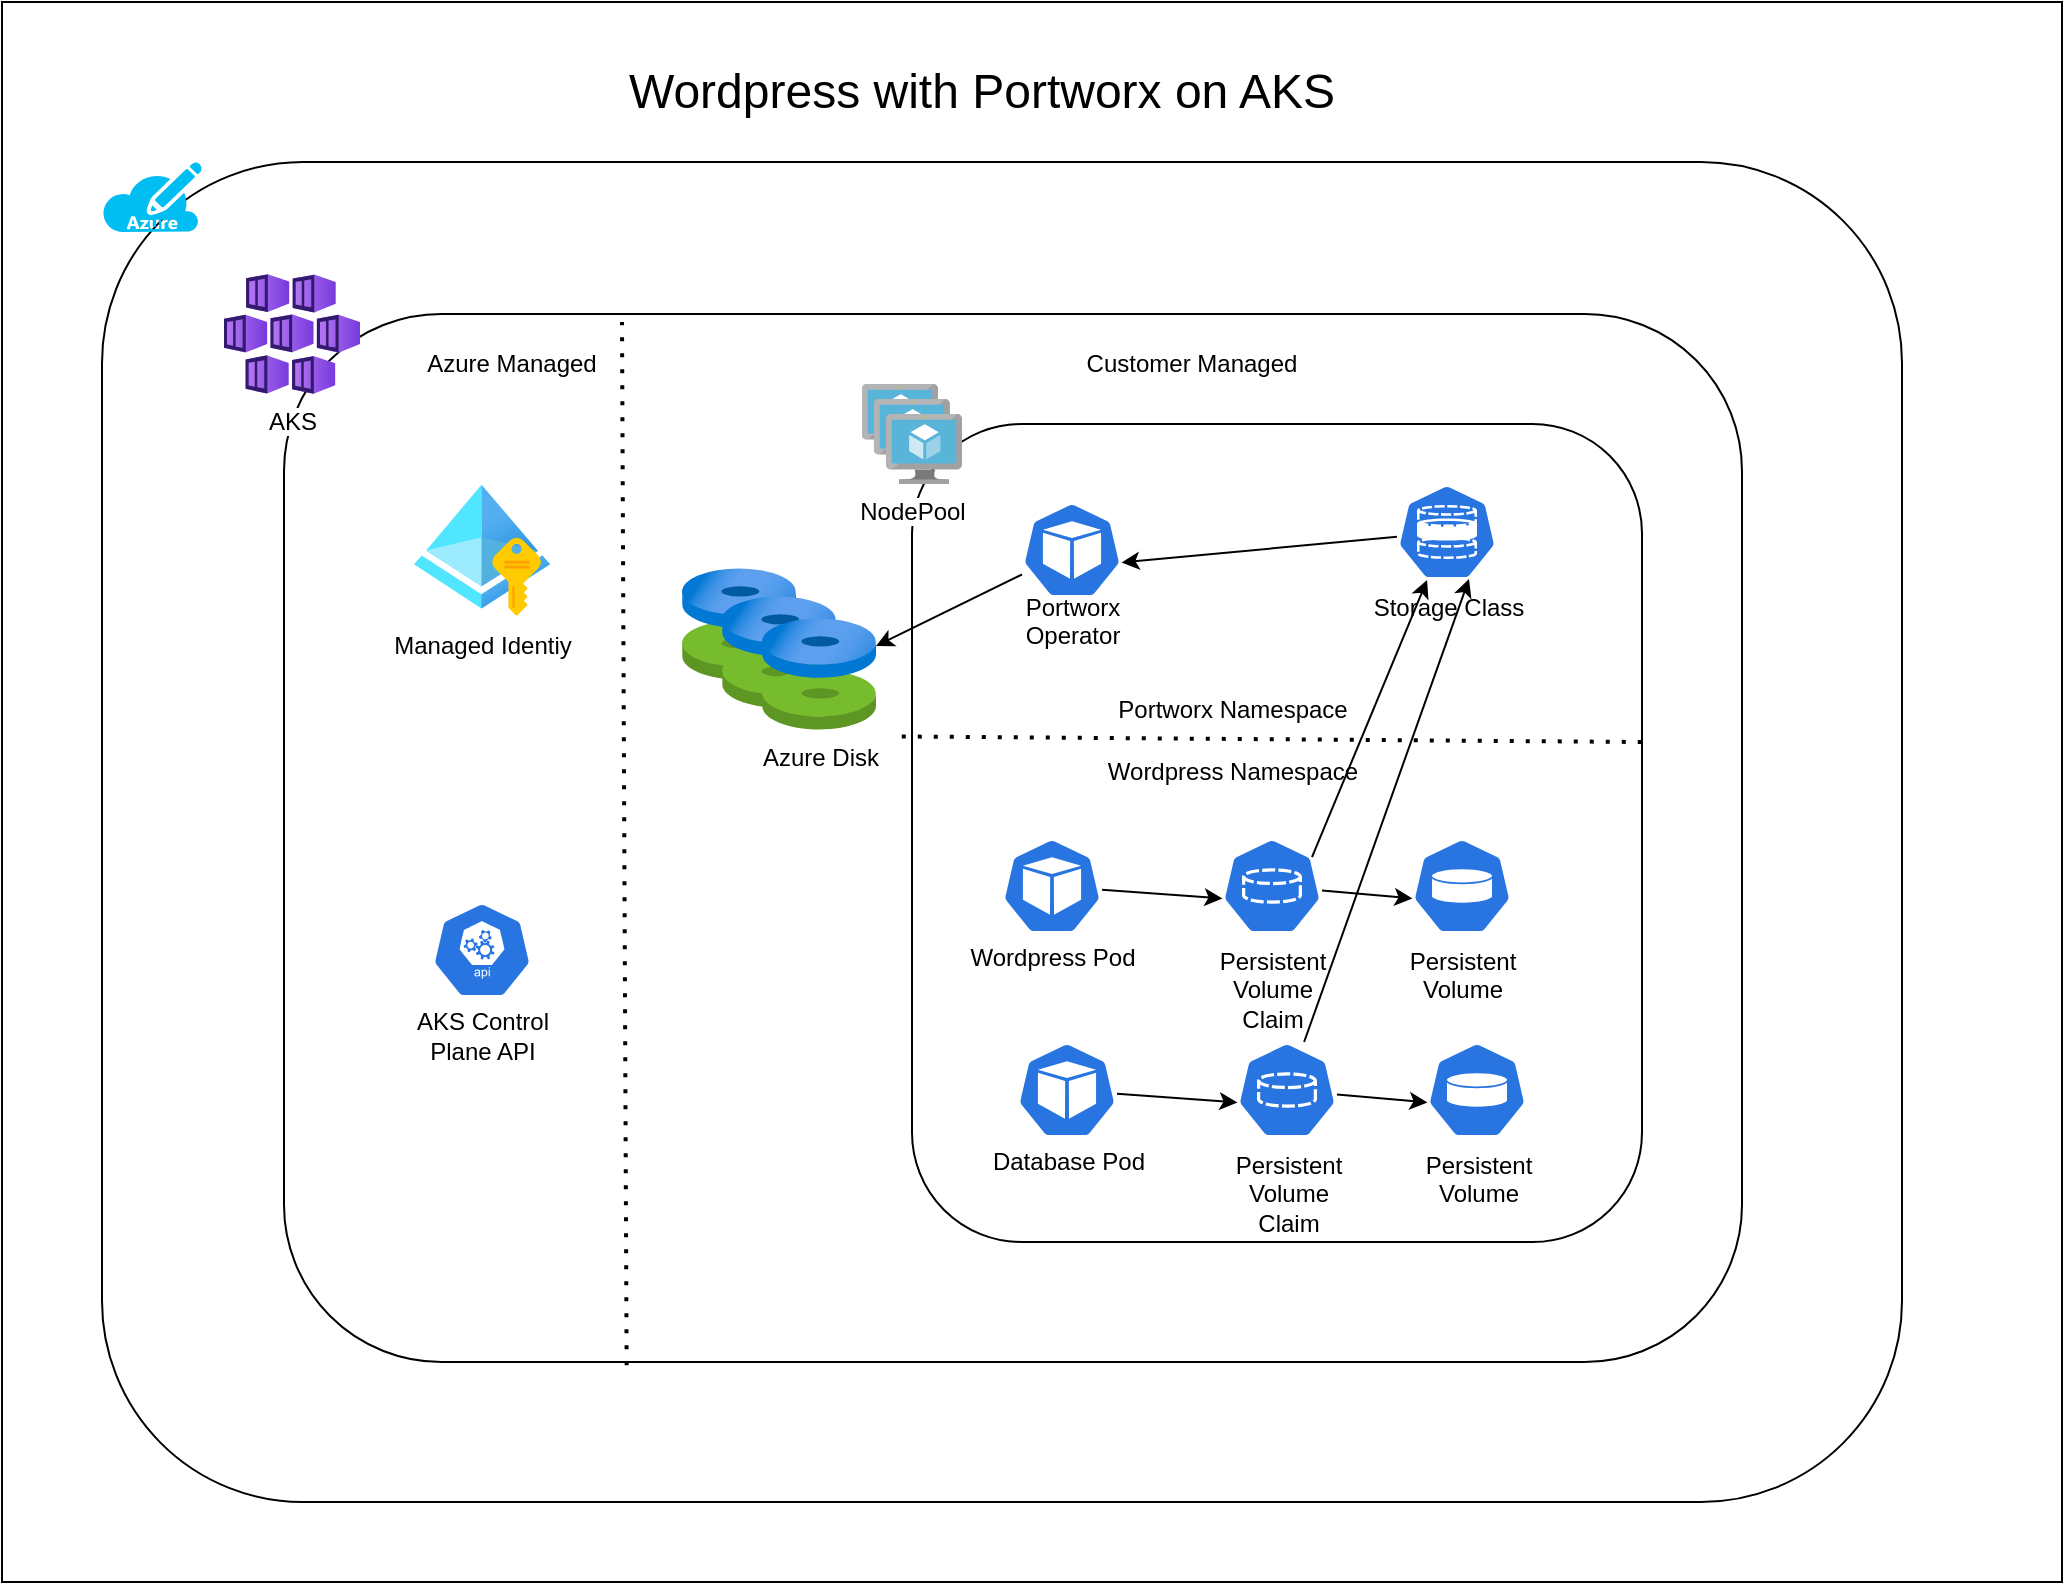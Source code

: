 <mxfile>
    <diagram id="QuFYUV1XL938cKif2jXC" name="Page-1">
        <mxGraphModel dx="1250" dy="1338" grid="1" gridSize="10" guides="1" tooltips="1" connect="1" arrows="1" fold="1" page="1" pageScale="1" pageWidth="850" pageHeight="1100" math="0" shadow="0">
            <root>
                <mxCell id="0"/>
                <mxCell id="1" parent="0"/>
                <mxCell id="2" value="" style="rounded=0;whiteSpace=wrap;html=1;fontSize=12;" parent="1" vertex="1">
                    <mxGeometry x="130" y="20" width="1030" height="790" as="geometry"/>
                </mxCell>
                <mxCell id="4" value="" style="rounded=1;whiteSpace=wrap;html=1;" parent="1" vertex="1">
                    <mxGeometry x="180" y="100" width="900" height="670" as="geometry"/>
                </mxCell>
                <mxCell id="5" value="" style="verticalLabelPosition=bottom;html=1;verticalAlign=top;align=center;strokeColor=none;fillColor=#00BEF2;shape=mxgraph.azure.azure_subscription;" parent="1" vertex="1">
                    <mxGeometry x="180" y="100" width="50" height="35" as="geometry"/>
                </mxCell>
                <mxCell id="6" value="" style="rounded=1;whiteSpace=wrap;html=1;" parent="1" vertex="1">
                    <mxGeometry x="271" y="176" width="729" height="524" as="geometry"/>
                </mxCell>
                <mxCell id="7" value="AKS" style="aspect=fixed;html=1;points=[];align=center;image;fontSize=12;image=img/lib/azure2/compute/Kubernetes_Services.svg;" parent="1" vertex="1">
                    <mxGeometry x="241" y="156" width="68" height="60" as="geometry"/>
                </mxCell>
                <mxCell id="8" value="" style="rounded=1;whiteSpace=wrap;html=1;" parent="1" vertex="1">
                    <mxGeometry x="585" y="231" width="365" height="409" as="geometry"/>
                </mxCell>
                <mxCell id="9" value="NodePool" style="sketch=0;aspect=fixed;html=1;points=[];align=center;image;fontSize=12;image=img/lib/mscae/VM_Scale_Set.svg;" parent="1" vertex="1">
                    <mxGeometry x="560" y="211" width="50" height="50" as="geometry"/>
                </mxCell>
                <mxCell id="53" style="edgeStyle=none;html=1;entryX=0.005;entryY=0.63;entryDx=0;entryDy=0;entryPerimeter=0;" parent="1" source="10" target="48" edge="1">
                    <mxGeometry relative="1" as="geometry"/>
                </mxCell>
                <mxCell id="10" value="&lt;br&gt;&lt;br&gt;&lt;br&gt;&lt;br&gt;&lt;br&gt;Wordpress Pod" style="sketch=0;html=1;dashed=0;whitespace=wrap;fillColor=#2875E2;strokeColor=#ffffff;points=[[0.005,0.63,0],[0.1,0.2,0],[0.9,0.2,0],[0.5,0,0],[0.995,0.63,0],[0.72,0.99,0],[0.5,1,0],[0.28,0.99,0]];shape=mxgraph.kubernetes.icon;prIcon=pod" parent="1" vertex="1">
                    <mxGeometry x="630" y="438" width="50" height="48" as="geometry"/>
                </mxCell>
                <mxCell id="11" value="&lt;br&gt;&lt;br&gt;&lt;br&gt;&lt;br&gt;&lt;br&gt;&lt;br&gt;AKS Control&lt;br&gt;Plane API" style="sketch=0;html=1;dashed=0;whitespace=wrap;fillColor=#2875E2;strokeColor=#ffffff;points=[[0.005,0.63,0],[0.1,0.2,0],[0.9,0.2,0],[0.5,0,0],[0.995,0.63,0],[0.72,0.99,0],[0.5,1,0],[0.28,0.99,0]];shape=mxgraph.kubernetes.icon;prIcon=api" parent="1" vertex="1">
                    <mxGeometry x="345" y="470" width="50" height="48" as="geometry"/>
                </mxCell>
                <mxCell id="12" value="&lt;font style=&quot;font-size: 24px&quot;&gt;Wordpress with Portworx on AKS&lt;/font&gt;" style="text;html=1;strokeColor=none;fillColor=none;align=center;verticalAlign=middle;whiteSpace=wrap;rounded=0;" parent="1" vertex="1">
                    <mxGeometry x="390" y="50" width="460" height="30" as="geometry"/>
                </mxCell>
                <mxCell id="15" value="" style="endArrow=none;dashed=1;html=1;dashPattern=1 3;strokeWidth=2;fontSize=12;exitX=-0.014;exitY=0.382;exitDx=0;exitDy=0;exitPerimeter=0;" parent="1" source="8" edge="1">
                    <mxGeometry width="50" height="50" relative="1" as="geometry">
                        <mxPoint x="610" y="405" as="sourcePoint"/>
                        <mxPoint x="950" y="390" as="targetPoint"/>
                    </mxGeometry>
                </mxCell>
                <mxCell id="16" value="Portworx Namespace" style="text;html=1;strokeColor=none;fillColor=none;align=center;verticalAlign=middle;whiteSpace=wrap;rounded=0;fontSize=12;" parent="1" vertex="1">
                    <mxGeometry x="662.5" y="359" width="165" height="30" as="geometry"/>
                </mxCell>
                <mxCell id="17" value="Wordpress Namespace" style="text;html=1;strokeColor=none;fillColor=none;align=center;verticalAlign=middle;whiteSpace=wrap;rounded=0;fontSize=12;" parent="1" vertex="1">
                    <mxGeometry x="662.5" y="389" width="165" height="31" as="geometry"/>
                </mxCell>
                <mxCell id="18" value="" style="endArrow=none;dashed=1;html=1;dashPattern=1 3;strokeWidth=2;fontSize=12;exitX=0.235;exitY=1.003;exitDx=0;exitDy=0;exitPerimeter=0;" parent="1" source="6" edge="1">
                    <mxGeometry width="50" height="50" relative="1" as="geometry">
                        <mxPoint x="390" y="220" as="sourcePoint"/>
                        <mxPoint x="440" y="180" as="targetPoint"/>
                    </mxGeometry>
                </mxCell>
                <mxCell id="19" value="Customer Managed" style="text;html=1;strokeColor=none;fillColor=none;align=center;verticalAlign=middle;whiteSpace=wrap;rounded=0;fontSize=12;" parent="1" vertex="1">
                    <mxGeometry x="650" y="186" width="150" height="30" as="geometry"/>
                </mxCell>
                <mxCell id="20" value="Azure&amp;nbsp;Managed" style="text;html=1;strokeColor=none;fillColor=none;align=center;verticalAlign=middle;whiteSpace=wrap;rounded=0;fontSize=12;" parent="1" vertex="1">
                    <mxGeometry x="300" y="186" width="170" height="30" as="geometry"/>
                </mxCell>
                <mxCell id="21" value="Managed Identiy" style="aspect=fixed;html=1;points=[];align=center;image;fontSize=12;image=img/lib/azure2/identity/Managed_Identities.svg;" parent="1" vertex="1">
                    <mxGeometry x="336" y="260" width="68" height="68" as="geometry"/>
                </mxCell>
                <mxCell id="56" style="edgeStyle=none;html=1;" parent="1" source="23" target="46" edge="1">
                    <mxGeometry relative="1" as="geometry">
                        <mxPoint x="560" y="356.921" as="targetPoint"/>
                    </mxGeometry>
                </mxCell>
                <mxCell id="23" value="&lt;br&gt;&lt;br&gt;&lt;br&gt;&lt;br&gt;&lt;br&gt;Portworx&lt;br&gt;Operator" style="sketch=0;html=1;dashed=0;whitespace=wrap;fillColor=#2875E2;strokeColor=#ffffff;points=[[0.005,0.63,0],[0.1,0.2,0],[0.9,0.2,0],[0.5,0,0],[0.995,0.63,0],[0.72,0.99,0],[0.5,1,0],[0.28,0.99,0]];shape=mxgraph.kubernetes.icon;prIcon=pod" parent="1" vertex="1">
                    <mxGeometry x="640" y="270" width="50" height="48" as="geometry"/>
                </mxCell>
                <mxCell id="54" style="edgeStyle=none;html=1;entryX=0.005;entryY=0.63;entryDx=0;entryDy=0;entryPerimeter=0;" parent="1" source="48" target="50" edge="1">
                    <mxGeometry relative="1" as="geometry"/>
                </mxCell>
                <mxCell id="48" value="Persistent&lt;br&gt;Volume&lt;br&gt;Claim" style="sketch=0;html=1;dashed=0;whitespace=wrap;fillColor=#2875E2;strokeColor=#ffffff;points=[[0.005,0.63,0],[0.1,0.2,0],[0.9,0.2,0],[0.5,0,0],[0.995,0.63,0],[0.72,0.99,0],[0.5,1,0],[0.28,0.99,0]];verticalLabelPosition=bottom;align=center;verticalAlign=top;shape=mxgraph.kubernetes.icon;prIcon=pvc" parent="1" vertex="1">
                    <mxGeometry x="740" y="438" width="50" height="48" as="geometry"/>
                </mxCell>
                <mxCell id="57" style="edgeStyle=none;html=1;entryX=0.995;entryY=0.63;entryDx=0;entryDy=0;entryPerimeter=0;" parent="1" source="49" target="23" edge="1">
                    <mxGeometry relative="1" as="geometry"/>
                </mxCell>
                <mxCell id="49" value="Storage Class" style="sketch=0;html=1;dashed=0;whitespace=wrap;fillColor=#2875E2;strokeColor=#ffffff;points=[[0.005,0.63,0],[0.1,0.2,0],[0.9,0.2,0],[0.5,0,0],[0.995,0.63,0],[0.72,0.99,0],[0.5,1,0],[0.28,0.99,0]];verticalLabelPosition=bottom;align=center;verticalAlign=top;shape=mxgraph.kubernetes.icon;prIcon=sc" parent="1" vertex="1">
                    <mxGeometry x="827.5" y="261" width="50" height="48" as="geometry"/>
                </mxCell>
                <mxCell id="55" style="edgeStyle=none;html=1;exitX=0.9;exitY=0.2;exitDx=0;exitDy=0;exitPerimeter=0;" parent="1" source="48" target="49" edge="1">
                    <mxGeometry relative="1" as="geometry"/>
                </mxCell>
                <mxCell id="50" value="Persistent&lt;br&gt;Volume" style="sketch=0;html=1;dashed=0;whitespace=wrap;fillColor=#2875E2;strokeColor=#ffffff;points=[[0.005,0.63,0],[0.1,0.2,0],[0.9,0.2,0],[0.5,0,0],[0.995,0.63,0],[0.72,0.99,0],[0.5,1,0],[0.28,0.99,0]];verticalLabelPosition=bottom;align=center;verticalAlign=top;shape=mxgraph.kubernetes.icon;prIcon=pv" parent="1" vertex="1">
                    <mxGeometry x="835" y="438" width="50" height="48" as="geometry"/>
                </mxCell>
                <mxCell id="59" value="" style="aspect=fixed;html=1;points=[];align=center;image;fontSize=12;image=img/lib/azure2/compute/Disks.svg;" parent="1" vertex="1">
                    <mxGeometry x="470" y="303" width="57.0" height="56.0" as="geometry"/>
                </mxCell>
                <mxCell id="61" value="" style="aspect=fixed;html=1;points=[];align=center;image;fontSize=12;image=img/lib/azure2/compute/Disks.svg;" parent="1" vertex="1">
                    <mxGeometry x="490" y="317" width="57.0" height="56.0" as="geometry"/>
                </mxCell>
                <mxCell id="46" value="Azure Disk" style="aspect=fixed;html=1;points=[];align=center;image;fontSize=12;image=img/lib/azure2/compute/Disks.svg;" parent="1" vertex="1">
                    <mxGeometry x="510" y="328" width="57.0" height="56.0" as="geometry"/>
                </mxCell>
                <mxCell id="66" style="edgeStyle=none;html=1;entryX=0.005;entryY=0.63;entryDx=0;entryDy=0;entryPerimeter=0;" edge="1" parent="1" source="63" target="64">
                    <mxGeometry relative="1" as="geometry"/>
                </mxCell>
                <mxCell id="63" value="&lt;br&gt;&lt;br&gt;&lt;br&gt;&lt;br&gt;&lt;br&gt;Database Pod" style="sketch=0;html=1;dashed=0;whitespace=wrap;fillColor=#2875E2;strokeColor=#ffffff;points=[[0.005,0.63,0],[0.1,0.2,0],[0.9,0.2,0],[0.5,0,0],[0.995,0.63,0],[0.72,0.99,0],[0.5,1,0],[0.28,0.99,0]];shape=mxgraph.kubernetes.icon;prIcon=pod" vertex="1" parent="1">
                    <mxGeometry x="637.5" y="540" width="50" height="48" as="geometry"/>
                </mxCell>
                <mxCell id="67" style="edgeStyle=none;html=1;entryX=0.005;entryY=0.63;entryDx=0;entryDy=0;entryPerimeter=0;" edge="1" parent="1" source="64" target="65">
                    <mxGeometry relative="1" as="geometry"/>
                </mxCell>
                <mxCell id="68" style="edgeStyle=none;html=1;entryX=0.72;entryY=0.99;entryDx=0;entryDy=0;entryPerimeter=0;" edge="1" parent="1" source="64" target="49">
                    <mxGeometry relative="1" as="geometry"/>
                </mxCell>
                <mxCell id="64" value="Persistent&lt;br&gt;Volume&lt;br&gt;Claim" style="sketch=0;html=1;dashed=0;whitespace=wrap;fillColor=#2875E2;strokeColor=#ffffff;points=[[0.005,0.63,0],[0.1,0.2,0],[0.9,0.2,0],[0.5,0,0],[0.995,0.63,0],[0.72,0.99,0],[0.5,1,0],[0.28,0.99,0]];verticalLabelPosition=bottom;align=center;verticalAlign=top;shape=mxgraph.kubernetes.icon;prIcon=pvc" vertex="1" parent="1">
                    <mxGeometry x="747.5" y="540" width="50" height="48" as="geometry"/>
                </mxCell>
                <mxCell id="65" value="Persistent&lt;br&gt;Volume" style="sketch=0;html=1;dashed=0;whitespace=wrap;fillColor=#2875E2;strokeColor=#ffffff;points=[[0.005,0.63,0],[0.1,0.2,0],[0.9,0.2,0],[0.5,0,0],[0.995,0.63,0],[0.72,0.99,0],[0.5,1,0],[0.28,0.99,0]];verticalLabelPosition=bottom;align=center;verticalAlign=top;shape=mxgraph.kubernetes.icon;prIcon=pv" vertex="1" parent="1">
                    <mxGeometry x="842.5" y="540" width="50" height="48" as="geometry"/>
                </mxCell>
            </root>
        </mxGraphModel>
    </diagram>
</mxfile>